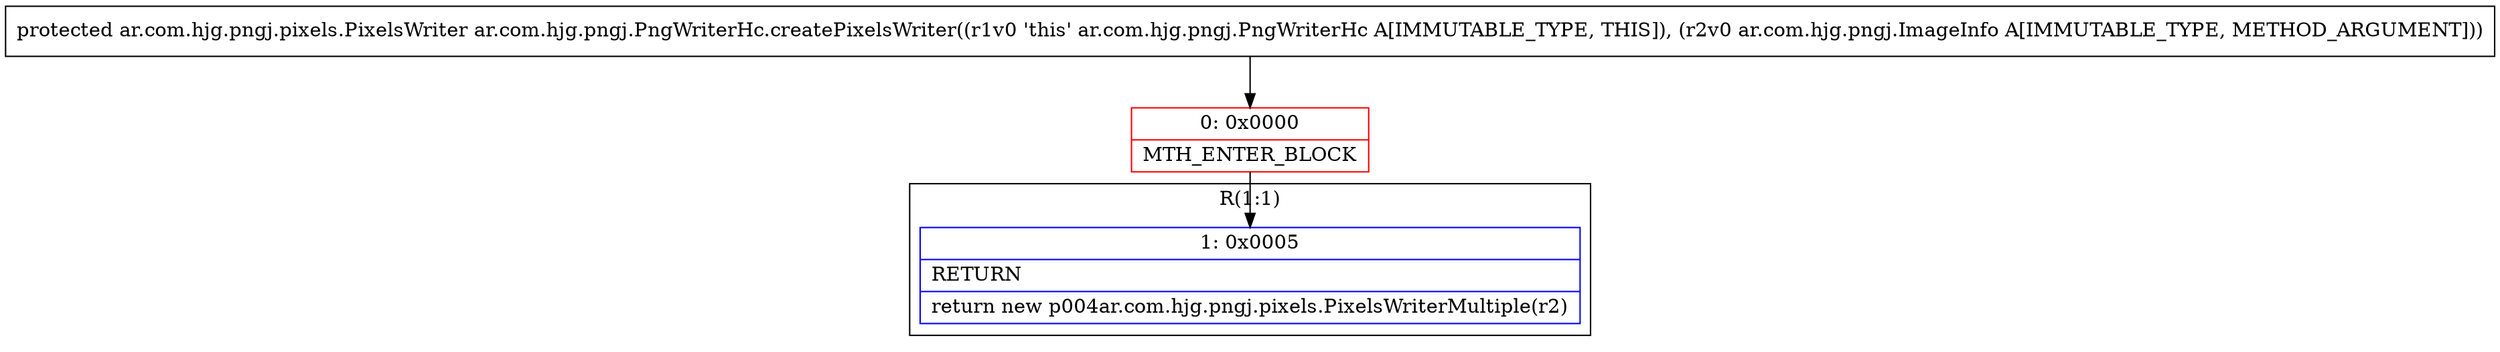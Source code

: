 digraph "CFG forar.com.hjg.pngj.PngWriterHc.createPixelsWriter(Lar\/com\/hjg\/pngj\/ImageInfo;)Lar\/com\/hjg\/pngj\/pixels\/PixelsWriter;" {
subgraph cluster_Region_964720924 {
label = "R(1:1)";
node [shape=record,color=blue];
Node_1 [shape=record,label="{1\:\ 0x0005|RETURN\l|return new p004ar.com.hjg.pngj.pixels.PixelsWriterMultiple(r2)\l}"];
}
Node_0 [shape=record,color=red,label="{0\:\ 0x0000|MTH_ENTER_BLOCK\l}"];
MethodNode[shape=record,label="{protected ar.com.hjg.pngj.pixels.PixelsWriter ar.com.hjg.pngj.PngWriterHc.createPixelsWriter((r1v0 'this' ar.com.hjg.pngj.PngWriterHc A[IMMUTABLE_TYPE, THIS]), (r2v0 ar.com.hjg.pngj.ImageInfo A[IMMUTABLE_TYPE, METHOD_ARGUMENT])) }"];
MethodNode -> Node_0;
Node_0 -> Node_1;
}

